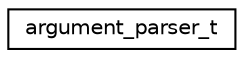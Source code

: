 digraph "Graphical Class Hierarchy"
{
 // LATEX_PDF_SIZE
  edge [fontname="Helvetica",fontsize="10",labelfontname="Helvetica",labelfontsize="10"];
  node [fontname="Helvetica",fontsize="10",shape=record];
  rankdir="LR";
  Node0 [label="argument_parser_t",height=0.2,width=0.4,color="black", fillcolor="white", style="filled",URL="$classargument__parser__t.html",tooltip=" "];
}
